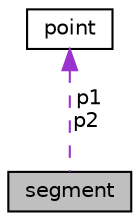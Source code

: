 digraph "segment"
{
  edge [fontname="Helvetica",fontsize="10",labelfontname="Helvetica",labelfontsize="10"];
  node [fontname="Helvetica",fontsize="10",shape=record];
  Node1 [label="segment",height=0.2,width=0.4,color="black", fillcolor="grey75", style="filled", fontcolor="black"];
  Node2 -> Node1 [dir="back",color="darkorchid3",fontsize="10",style="dashed",label=" p1\np2" ];
  Node2 [label="point",height=0.2,width=0.4,color="black", fillcolor="white", style="filled",URL="$structpoint.html",tooltip="defination of a point "];
}
